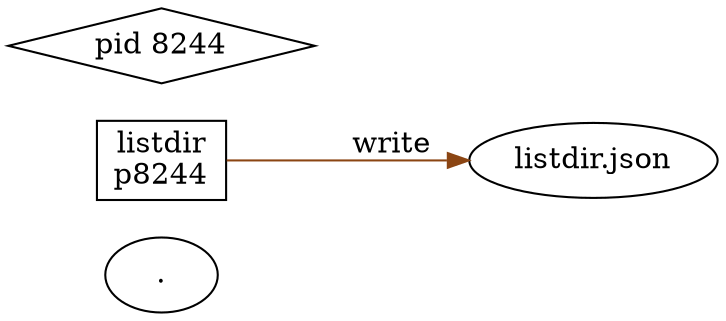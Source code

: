 strict digraph listdir {
rankdir="LR";
"f_." [label="."];
"f_listdir.json" [label="listdir.json"];
    p_8244 [label="pid 8244", shape="diamond"];
    "p_8244_listdir" [label="listdir
p8244", shape="box"];
    "p_8244_listdir" -> "f_listdir.json" [label="write", color="saddlebrown"];
}
